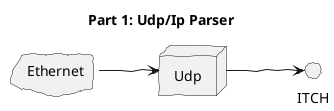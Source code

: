 @startuml Part One

title Part 1: Udp/Ip Parser

skinparam handwritten true
left to right direction

' Ethernet Data is in the form of:
' MII
' GMII
' SGMII
skinparam cloud {
    handwritten false
}

cloud Ethernet
node Udp

Ethernet --> Udp
Udp --> ITCH

@enduml